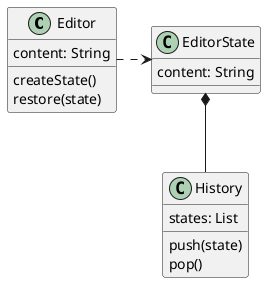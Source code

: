 @startuml

class Editor {
 content: String
 createState()
 restore(state)
}

class EditorState {
    content: String
}

class History {
    states: List
    push(state)
    pop()
}

Editor .right.> EditorState
EditorState *-- History
@enduml
